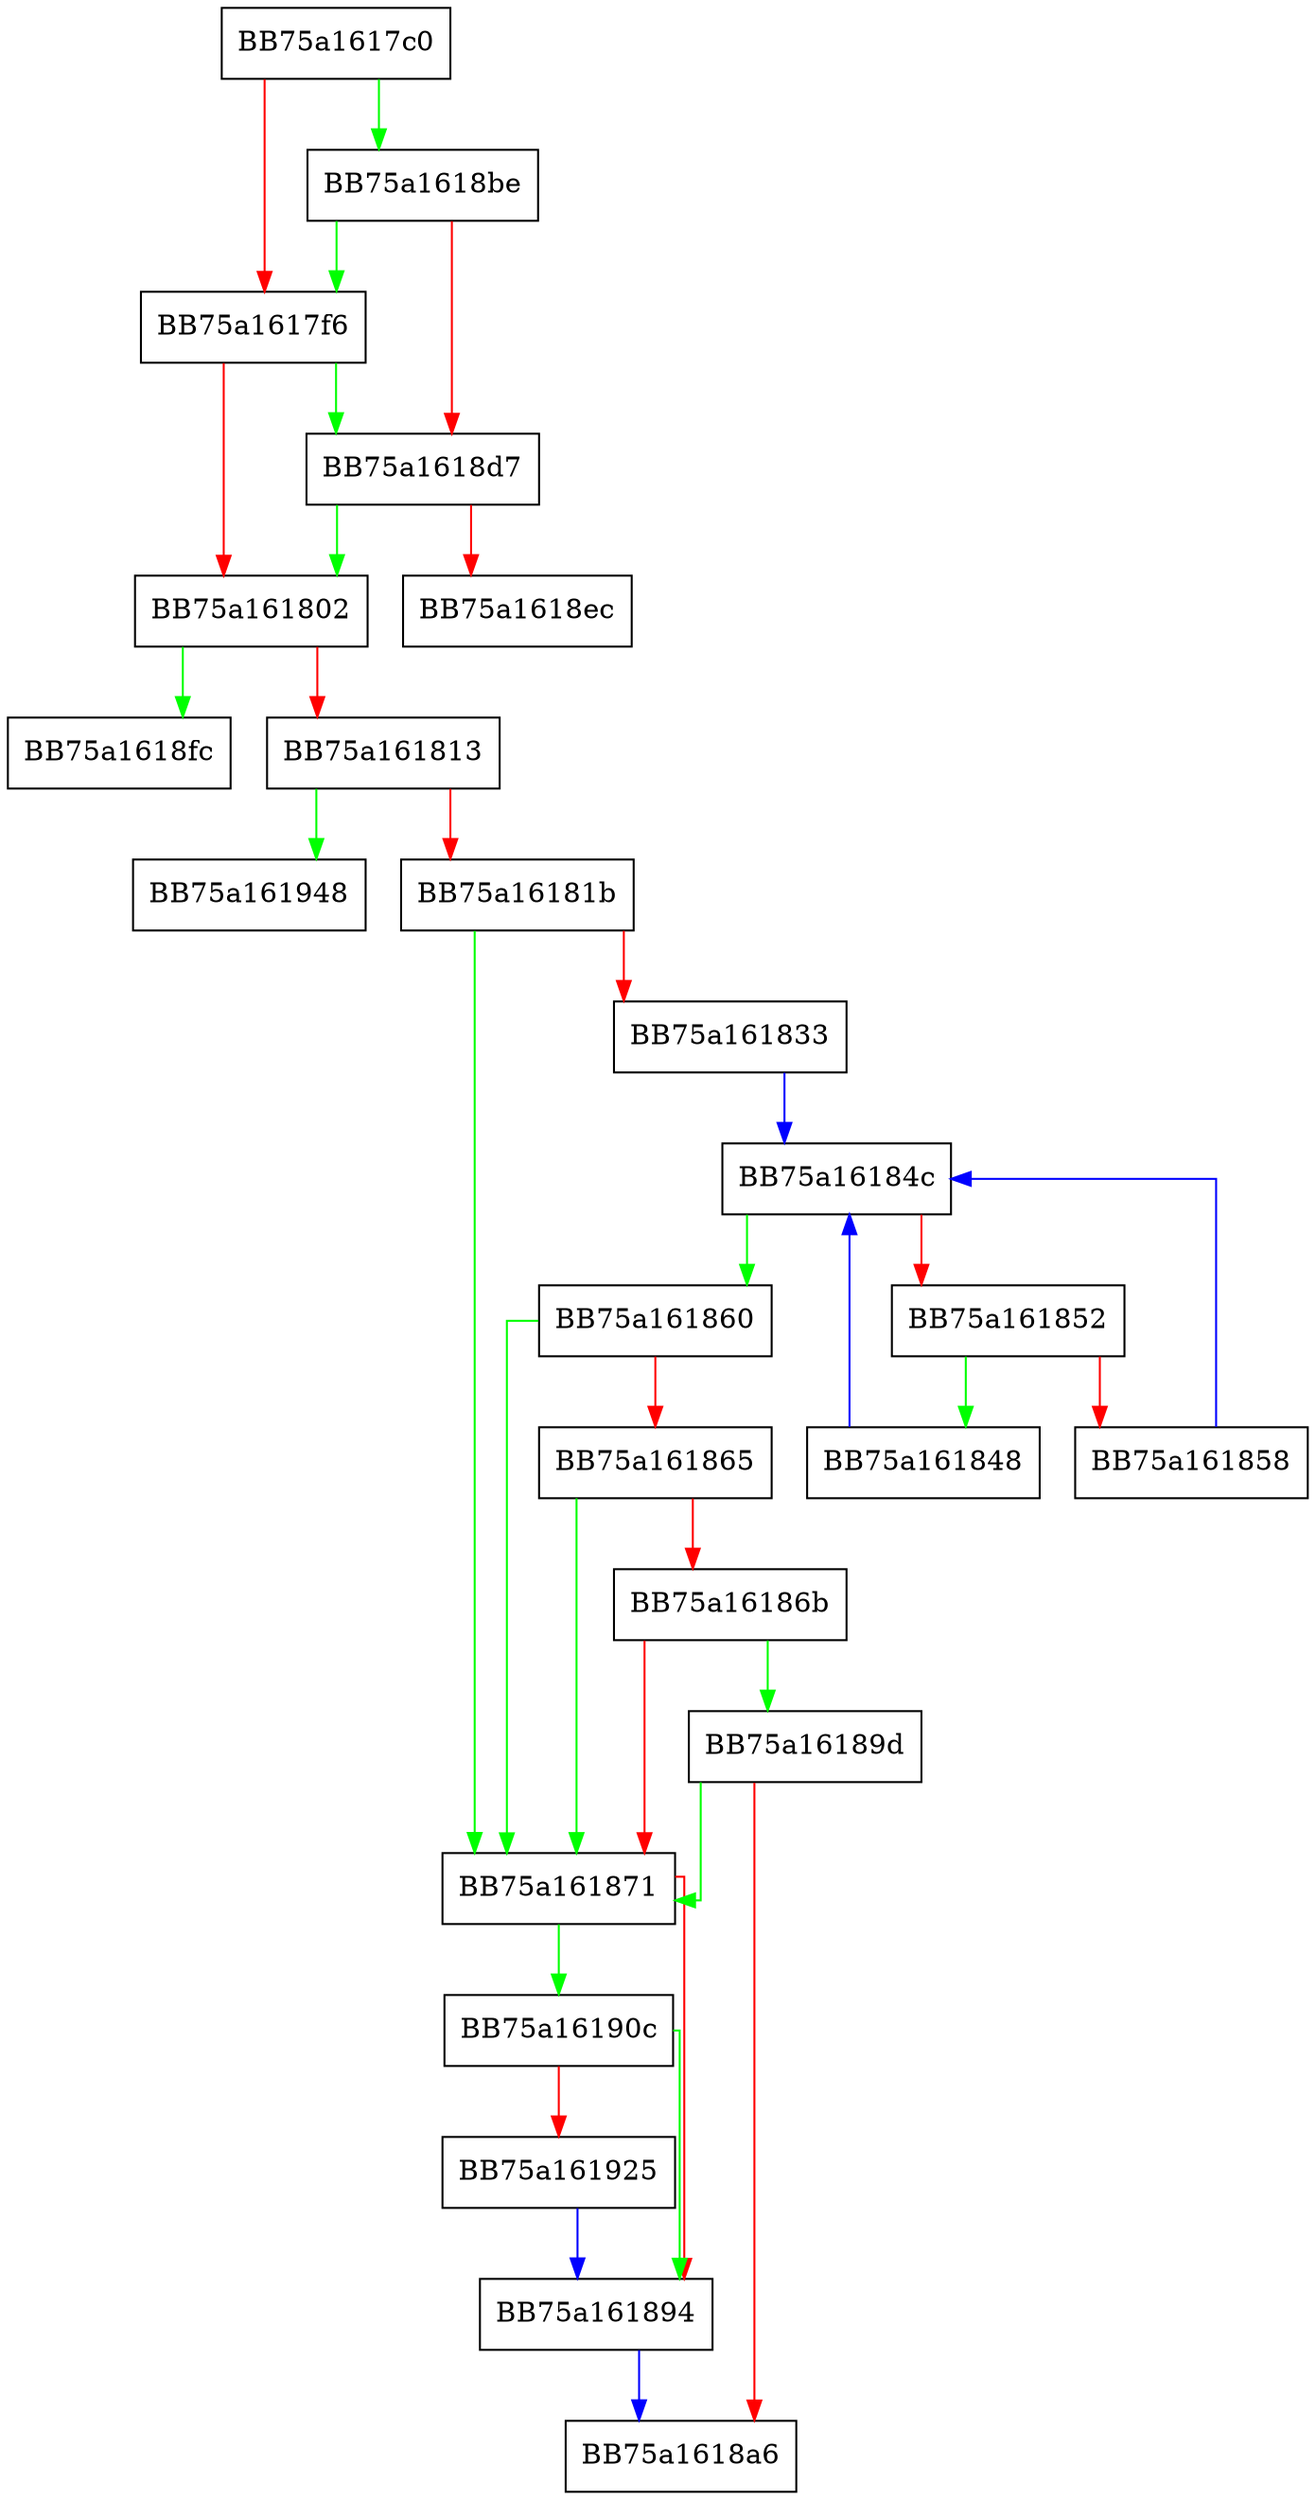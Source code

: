 digraph this_sigattrlog___index {
  node [shape="box"];
  graph [splines=ortho];
  BB75a1617c0 -> BB75a1618be [color="green"];
  BB75a1617c0 -> BB75a1617f6 [color="red"];
  BB75a1617f6 -> BB75a1618d7 [color="green"];
  BB75a1617f6 -> BB75a161802 [color="red"];
  BB75a161802 -> BB75a1618fc [color="green"];
  BB75a161802 -> BB75a161813 [color="red"];
  BB75a161813 -> BB75a161948 [color="green"];
  BB75a161813 -> BB75a16181b [color="red"];
  BB75a16181b -> BB75a161871 [color="green"];
  BB75a16181b -> BB75a161833 [color="red"];
  BB75a161833 -> BB75a16184c [color="blue"];
  BB75a161848 -> BB75a16184c [color="blue"];
  BB75a16184c -> BB75a161860 [color="green"];
  BB75a16184c -> BB75a161852 [color="red"];
  BB75a161852 -> BB75a161848 [color="green"];
  BB75a161852 -> BB75a161858 [color="red"];
  BB75a161858 -> BB75a16184c [color="blue"];
  BB75a161860 -> BB75a161871 [color="green"];
  BB75a161860 -> BB75a161865 [color="red"];
  BB75a161865 -> BB75a161871 [color="green"];
  BB75a161865 -> BB75a16186b [color="red"];
  BB75a16186b -> BB75a16189d [color="green"];
  BB75a16186b -> BB75a161871 [color="red"];
  BB75a161871 -> BB75a16190c [color="green"];
  BB75a161871 -> BB75a161894 [color="red"];
  BB75a161894 -> BB75a1618a6 [color="blue"];
  BB75a16189d -> BB75a161871 [color="green"];
  BB75a16189d -> BB75a1618a6 [color="red"];
  BB75a1618be -> BB75a1617f6 [color="green"];
  BB75a1618be -> BB75a1618d7 [color="red"];
  BB75a1618d7 -> BB75a161802 [color="green"];
  BB75a1618d7 -> BB75a1618ec [color="red"];
  BB75a16190c -> BB75a161894 [color="green"];
  BB75a16190c -> BB75a161925 [color="red"];
  BB75a161925 -> BB75a161894 [color="blue"];
}